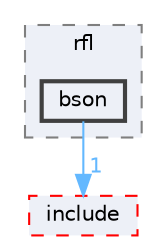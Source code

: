 digraph "external/reflect-cpp/src/rfl/bson"
{
 // LATEX_PDF_SIZE
  bgcolor="transparent";
  edge [fontname=Helvetica,fontsize=10,labelfontname=Helvetica,labelfontsize=10];
  node [fontname=Helvetica,fontsize=10,shape=box,height=0.2,width=0.4];
  compound=true
  subgraph clusterdir_b4343597247f4e6c17c01575f362c2a5 {
    graph [ bgcolor="#edf0f7", pencolor="grey50", label="rfl", fontname=Helvetica,fontsize=10 style="filled,dashed", URL="dir_b4343597247f4e6c17c01575f362c2a5.html",tooltip=""]
  dir_7fc592243d64f05606e955be4d81c0a5 [label="bson", fillcolor="#edf0f7", color="grey25", style="filled,bold", URL="dir_7fc592243d64f05606e955be4d81c0a5.html",tooltip=""];
  }
  dir_52db5b9842da2a9d3126408803d2a092 [label="include", fillcolor="#edf0f7", color="red", style="filled,dashed", URL="dir_52db5b9842da2a9d3126408803d2a092.html",tooltip=""];
  dir_7fc592243d64f05606e955be4d81c0a5->dir_52db5b9842da2a9d3126408803d2a092 [headlabel="1", labeldistance=1.5 headhref="dir_000089_000385.html" href="dir_000089_000385.html" color="steelblue1" fontcolor="steelblue1"];
}
